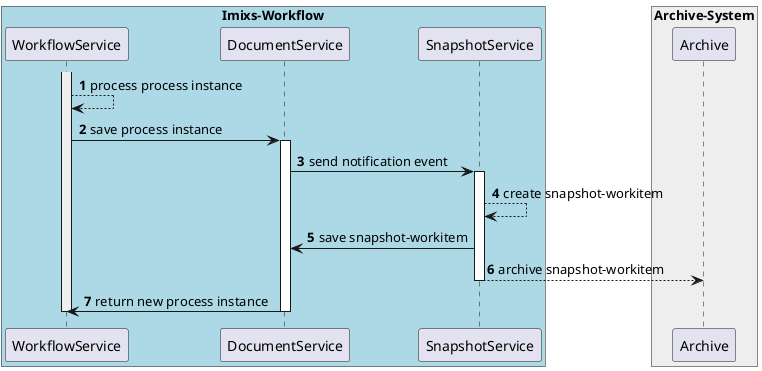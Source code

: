 @startuml
autonumber

box "Imixs-Workflow" #LightBlue
participant WorkflowService
participant DocumentService
participant SnapshotService
end box

box "Archive-System" #EEEEEE
participant Archive
end box


activate WorkflowService #EEEEEE

WorkflowService --> WorkflowService : process process instance
WorkflowService -> DocumentService: save process instance
activate DocumentService

DocumentService -> SnapshotService : send notification event
activate SnapshotService
SnapshotService --> SnapshotService: create snapshot-workitem
SnapshotService -> DocumentService: save snapshot-workitem

SnapshotService --> Archive: archive snapshot-workitem

deactivate SnapshotService


DocumentService -> WorkflowService: return new process instance
deactivate DocumentService

deactivate WorkflowService
@enduml
